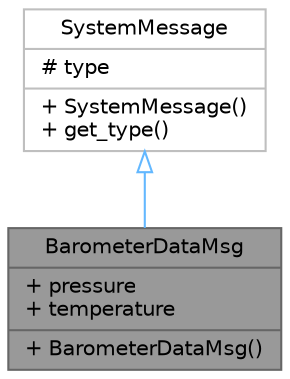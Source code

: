 digraph "BarometerDataMsg"
{
 // LATEX_PDF_SIZE
  bgcolor="transparent";
  edge [fontname=Helvetica,fontsize=10,labelfontname=Helvetica,labelfontsize=10];
  node [fontname=Helvetica,fontsize=10,shape=box,height=0.2,width=0.4];
  Node1 [shape=record,label="{BarometerDataMsg\n|+ pressure\l+ temperature\l|+ BarometerDataMsg()\l}",height=0.2,width=0.4,color="gray40", fillcolor="grey60", style="filled", fontcolor="black",tooltip=" "];
  Node2 -> Node1 [dir="back",color="steelblue1",style="solid",arrowtail="onormal"];
  Node2 [shape=record,label="{SystemMessage\n|# type\l|+ SystemMessage()\l+ get_type()\l}",height=0.2,width=0.4,color="grey75", fillcolor="white", style="filled",URL="$classSystemMessage.html",tooltip=" "];
}
